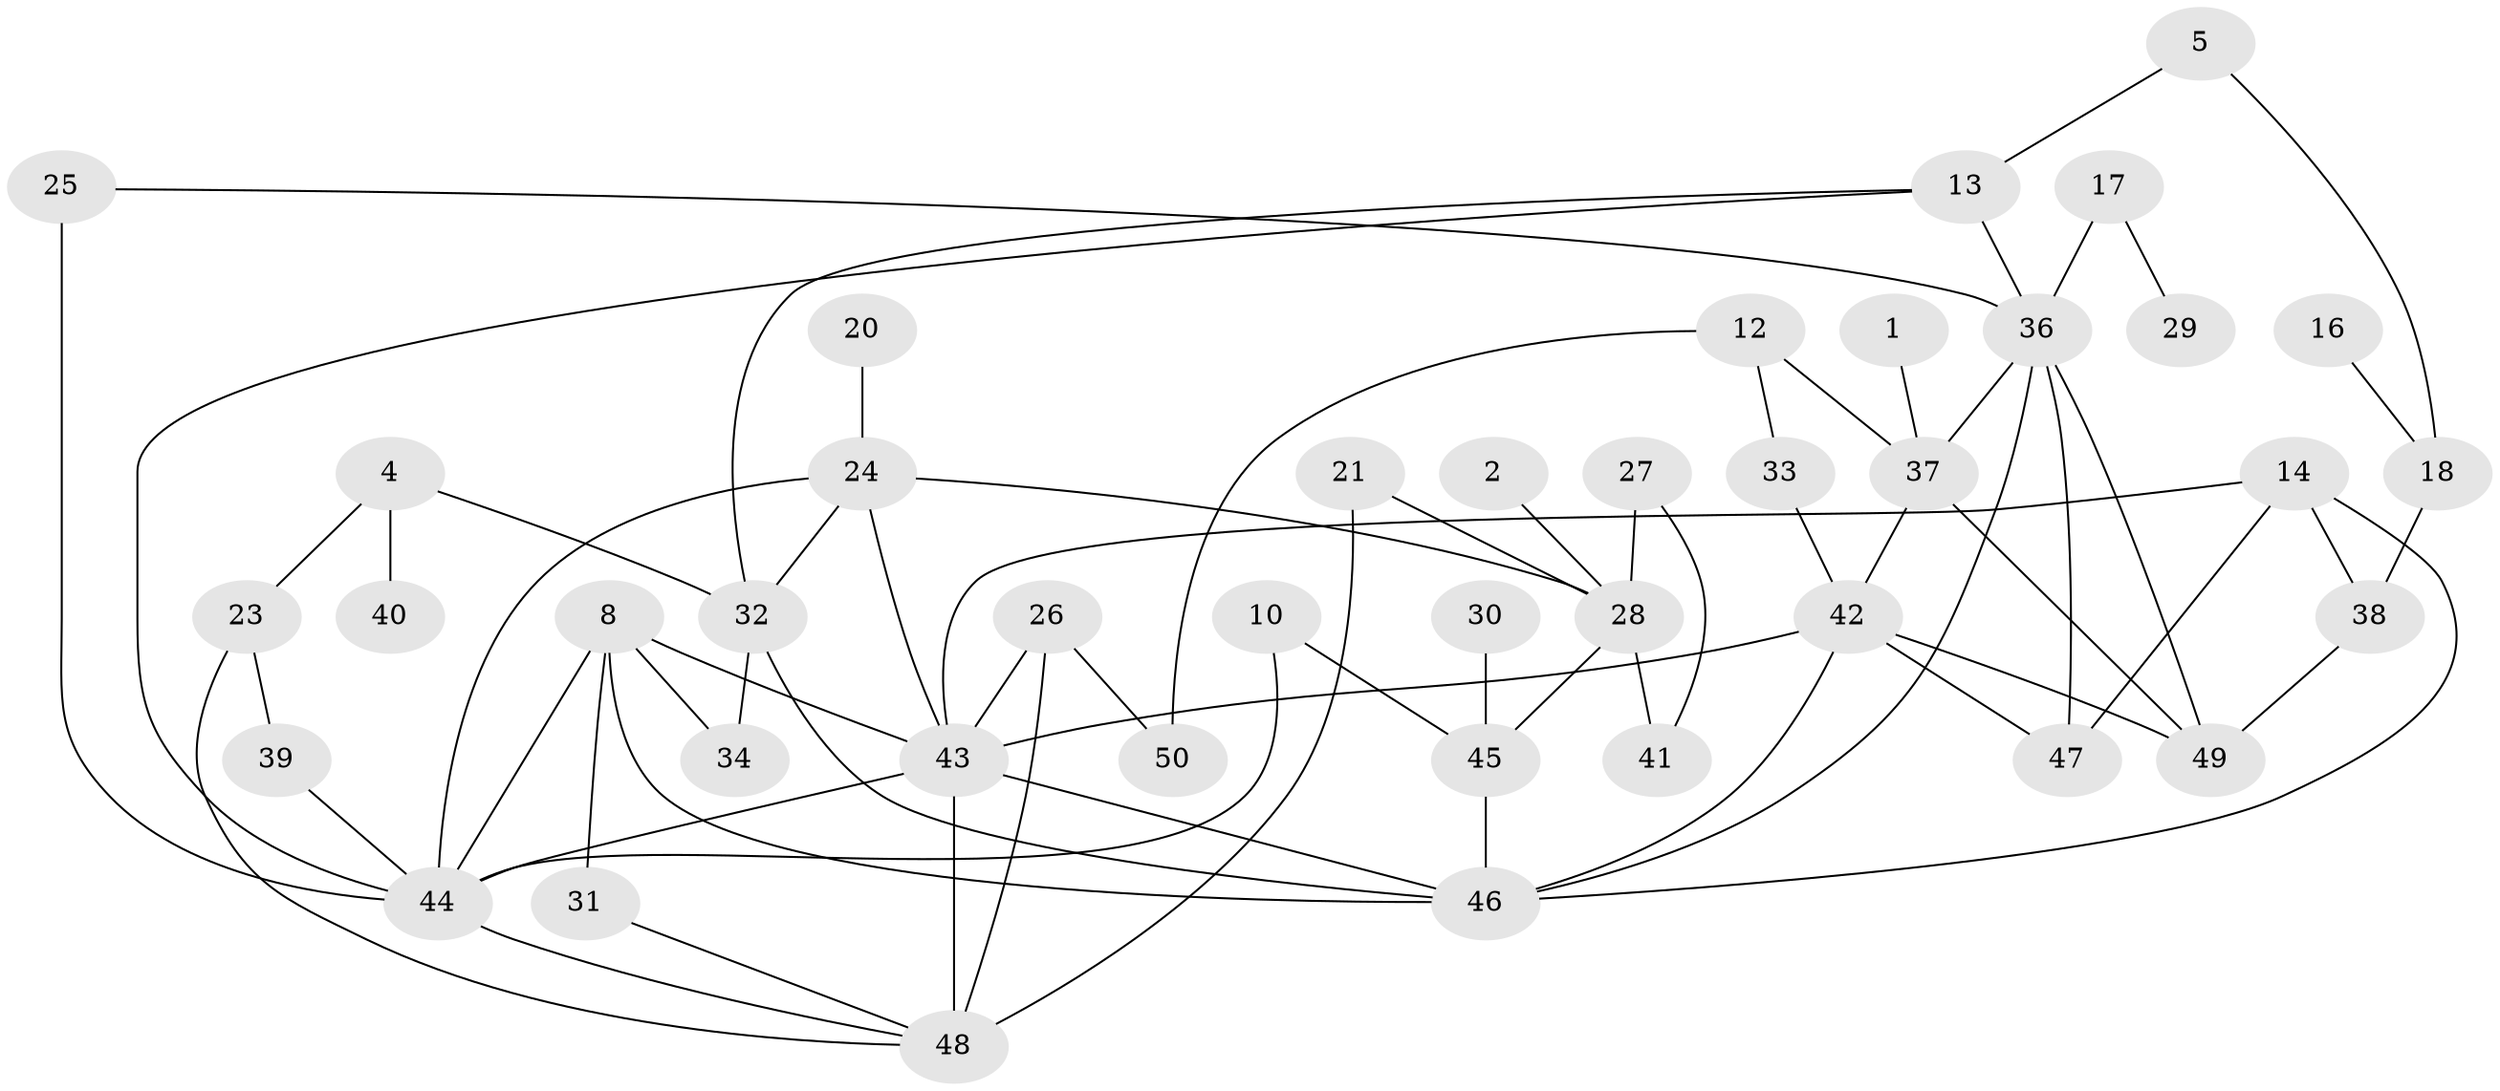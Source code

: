 // original degree distribution, {1: 0.16, 0: 0.09, 3: 0.25, 2: 0.23, 5: 0.07, 4: 0.18, 6: 0.02}
// Generated by graph-tools (version 1.1) at 2025/00/03/09/25 03:00:47]
// undirected, 41 vertices, 68 edges
graph export_dot {
graph [start="1"]
  node [color=gray90,style=filled];
  1;
  2;
  4;
  5;
  8;
  10;
  12;
  13;
  14;
  16;
  17;
  18;
  20;
  21;
  23;
  24;
  25;
  26;
  27;
  28;
  29;
  30;
  31;
  32;
  33;
  34;
  36;
  37;
  38;
  39;
  40;
  41;
  42;
  43;
  44;
  45;
  46;
  47;
  48;
  49;
  50;
  1 -- 37 [weight=1.0];
  2 -- 28 [weight=1.0];
  4 -- 23 [weight=1.0];
  4 -- 32 [weight=1.0];
  4 -- 40 [weight=1.0];
  5 -- 13 [weight=1.0];
  5 -- 18 [weight=1.0];
  8 -- 31 [weight=1.0];
  8 -- 34 [weight=1.0];
  8 -- 43 [weight=1.0];
  8 -- 44 [weight=1.0];
  8 -- 46 [weight=1.0];
  10 -- 44 [weight=1.0];
  10 -- 45 [weight=1.0];
  12 -- 33 [weight=1.0];
  12 -- 37 [weight=1.0];
  12 -- 50 [weight=1.0];
  13 -- 32 [weight=1.0];
  13 -- 36 [weight=2.0];
  13 -- 44 [weight=1.0];
  14 -- 38 [weight=1.0];
  14 -- 43 [weight=1.0];
  14 -- 46 [weight=1.0];
  14 -- 47 [weight=1.0];
  16 -- 18 [weight=1.0];
  17 -- 29 [weight=1.0];
  17 -- 36 [weight=2.0];
  18 -- 38 [weight=1.0];
  20 -- 24 [weight=1.0];
  21 -- 28 [weight=1.0];
  21 -- 48 [weight=2.0];
  23 -- 39 [weight=1.0];
  23 -- 48 [weight=1.0];
  24 -- 28 [weight=1.0];
  24 -- 32 [weight=1.0];
  24 -- 43 [weight=1.0];
  24 -- 44 [weight=1.0];
  25 -- 36 [weight=1.0];
  25 -- 44 [weight=2.0];
  26 -- 43 [weight=2.0];
  26 -- 48 [weight=1.0];
  26 -- 50 [weight=1.0];
  27 -- 28 [weight=1.0];
  27 -- 41 [weight=1.0];
  28 -- 41 [weight=1.0];
  28 -- 45 [weight=1.0];
  30 -- 45 [weight=1.0];
  31 -- 48 [weight=1.0];
  32 -- 34 [weight=1.0];
  32 -- 46 [weight=2.0];
  33 -- 42 [weight=1.0];
  36 -- 37 [weight=1.0];
  36 -- 46 [weight=1.0];
  36 -- 47 [weight=1.0];
  36 -- 49 [weight=1.0];
  37 -- 42 [weight=1.0];
  37 -- 49 [weight=2.0];
  38 -- 49 [weight=1.0];
  39 -- 44 [weight=1.0];
  42 -- 43 [weight=1.0];
  42 -- 46 [weight=1.0];
  42 -- 47 [weight=1.0];
  42 -- 49 [weight=1.0];
  43 -- 44 [weight=2.0];
  43 -- 46 [weight=1.0];
  43 -- 48 [weight=1.0];
  44 -- 48 [weight=1.0];
  45 -- 46 [weight=2.0];
}
